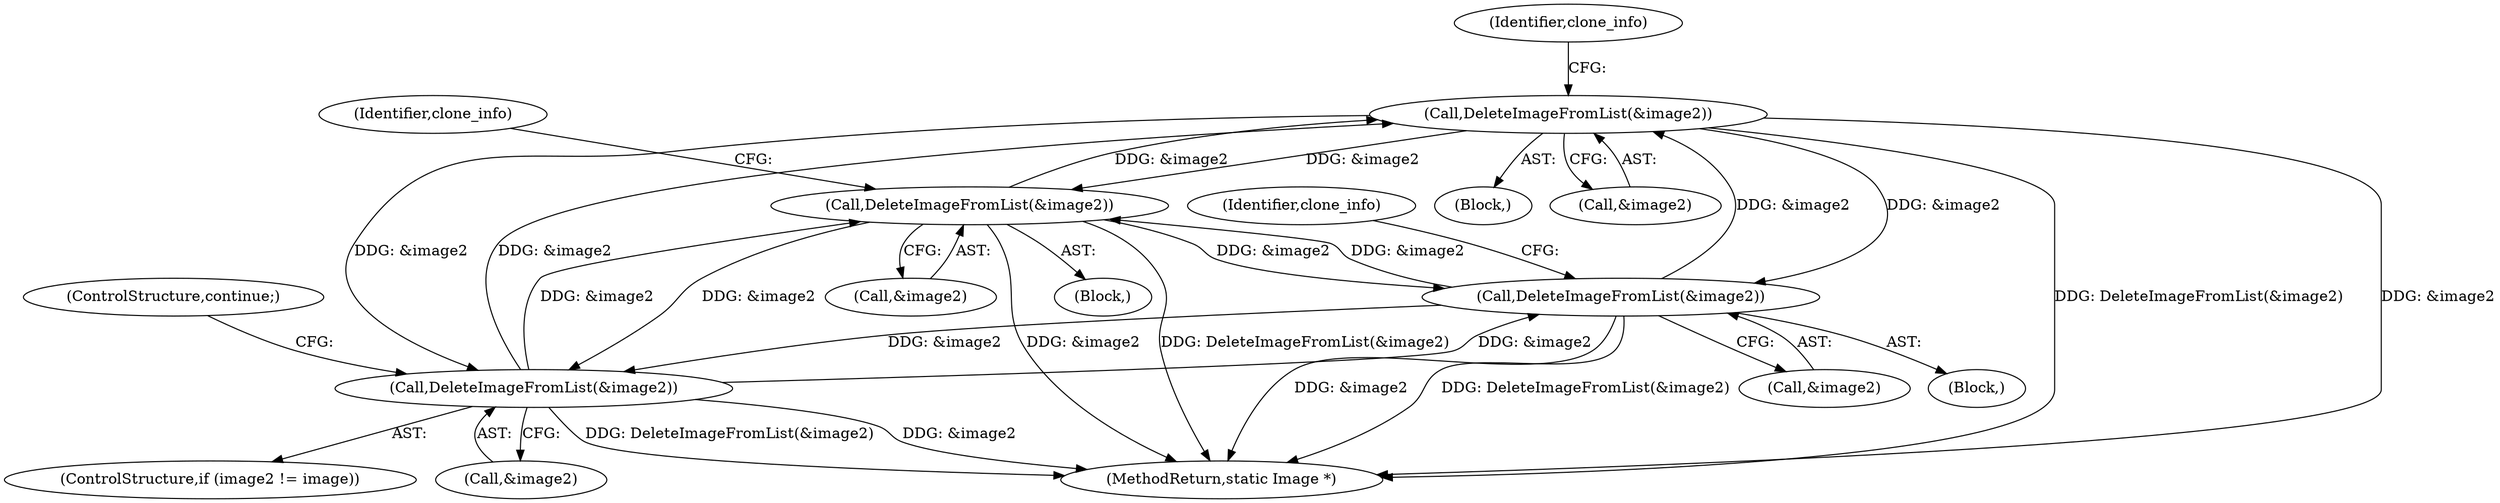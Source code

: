 digraph "0_ImageMagick_f7206618d27c2e69d977abf40e3035a33e5f6be0@pointer" {
"1002124" [label="(Call,DeleteImageFromList(&image2))"];
"1002011" [label="(Call,DeleteImageFromList(&image2))"];
"1000976" [label="(Call,DeleteImageFromList(&image2))"];
"1000593" [label="(Call,DeleteImageFromList(&image2))"];
"1002124" [label="(Call,DeleteImageFromList(&image2))"];
"1002314" [label="(MethodReturn,static Image *)"];
"1000594" [label="(Call,&image2)"];
"1000596" [label="(ControlStructure,continue;)"];
"1002123" [label="(Block,)"];
"1002125" [label="(Call,&image2)"];
"1002124" [label="(Call,DeleteImageFromList(&image2))"];
"1002015" [label="(Identifier,clone_info)"];
"1000981" [label="(Identifier,clone_info)"];
"1002010" [label="(Block,)"];
"1000977" [label="(Call,&image2)"];
"1000976" [label="(Call,DeleteImageFromList(&image2))"];
"1002012" [label="(Call,&image2)"];
"1000973" [label="(Block,)"];
"1002128" [label="(Identifier,clone_info)"];
"1000593" [label="(Call,DeleteImageFromList(&image2))"];
"1000589" [label="(ControlStructure,if (image2 != image))"];
"1002011" [label="(Call,DeleteImageFromList(&image2))"];
"1002124" -> "1002123"  [label="AST: "];
"1002124" -> "1002125"  [label="CFG: "];
"1002125" -> "1002124"  [label="AST: "];
"1002128" -> "1002124"  [label="CFG: "];
"1002124" -> "1002314"  [label="DDG: DeleteImageFromList(&image2)"];
"1002124" -> "1002314"  [label="DDG: &image2"];
"1002124" -> "1000593"  [label="DDG: &image2"];
"1002124" -> "1000976"  [label="DDG: &image2"];
"1002124" -> "1002011"  [label="DDG: &image2"];
"1002011" -> "1002124"  [label="DDG: &image2"];
"1000976" -> "1002124"  [label="DDG: &image2"];
"1000593" -> "1002124"  [label="DDG: &image2"];
"1002011" -> "1002010"  [label="AST: "];
"1002011" -> "1002012"  [label="CFG: "];
"1002012" -> "1002011"  [label="AST: "];
"1002015" -> "1002011"  [label="CFG: "];
"1002011" -> "1002314"  [label="DDG: &image2"];
"1002011" -> "1002314"  [label="DDG: DeleteImageFromList(&image2)"];
"1002011" -> "1000593"  [label="DDG: &image2"];
"1002011" -> "1000976"  [label="DDG: &image2"];
"1000976" -> "1002011"  [label="DDG: &image2"];
"1000593" -> "1002011"  [label="DDG: &image2"];
"1000976" -> "1000973"  [label="AST: "];
"1000976" -> "1000977"  [label="CFG: "];
"1000977" -> "1000976"  [label="AST: "];
"1000981" -> "1000976"  [label="CFG: "];
"1000976" -> "1002314"  [label="DDG: &image2"];
"1000976" -> "1002314"  [label="DDG: DeleteImageFromList(&image2)"];
"1000976" -> "1000593"  [label="DDG: &image2"];
"1000593" -> "1000976"  [label="DDG: &image2"];
"1000593" -> "1000589"  [label="AST: "];
"1000593" -> "1000594"  [label="CFG: "];
"1000594" -> "1000593"  [label="AST: "];
"1000596" -> "1000593"  [label="CFG: "];
"1000593" -> "1002314"  [label="DDG: &image2"];
"1000593" -> "1002314"  [label="DDG: DeleteImageFromList(&image2)"];
}
